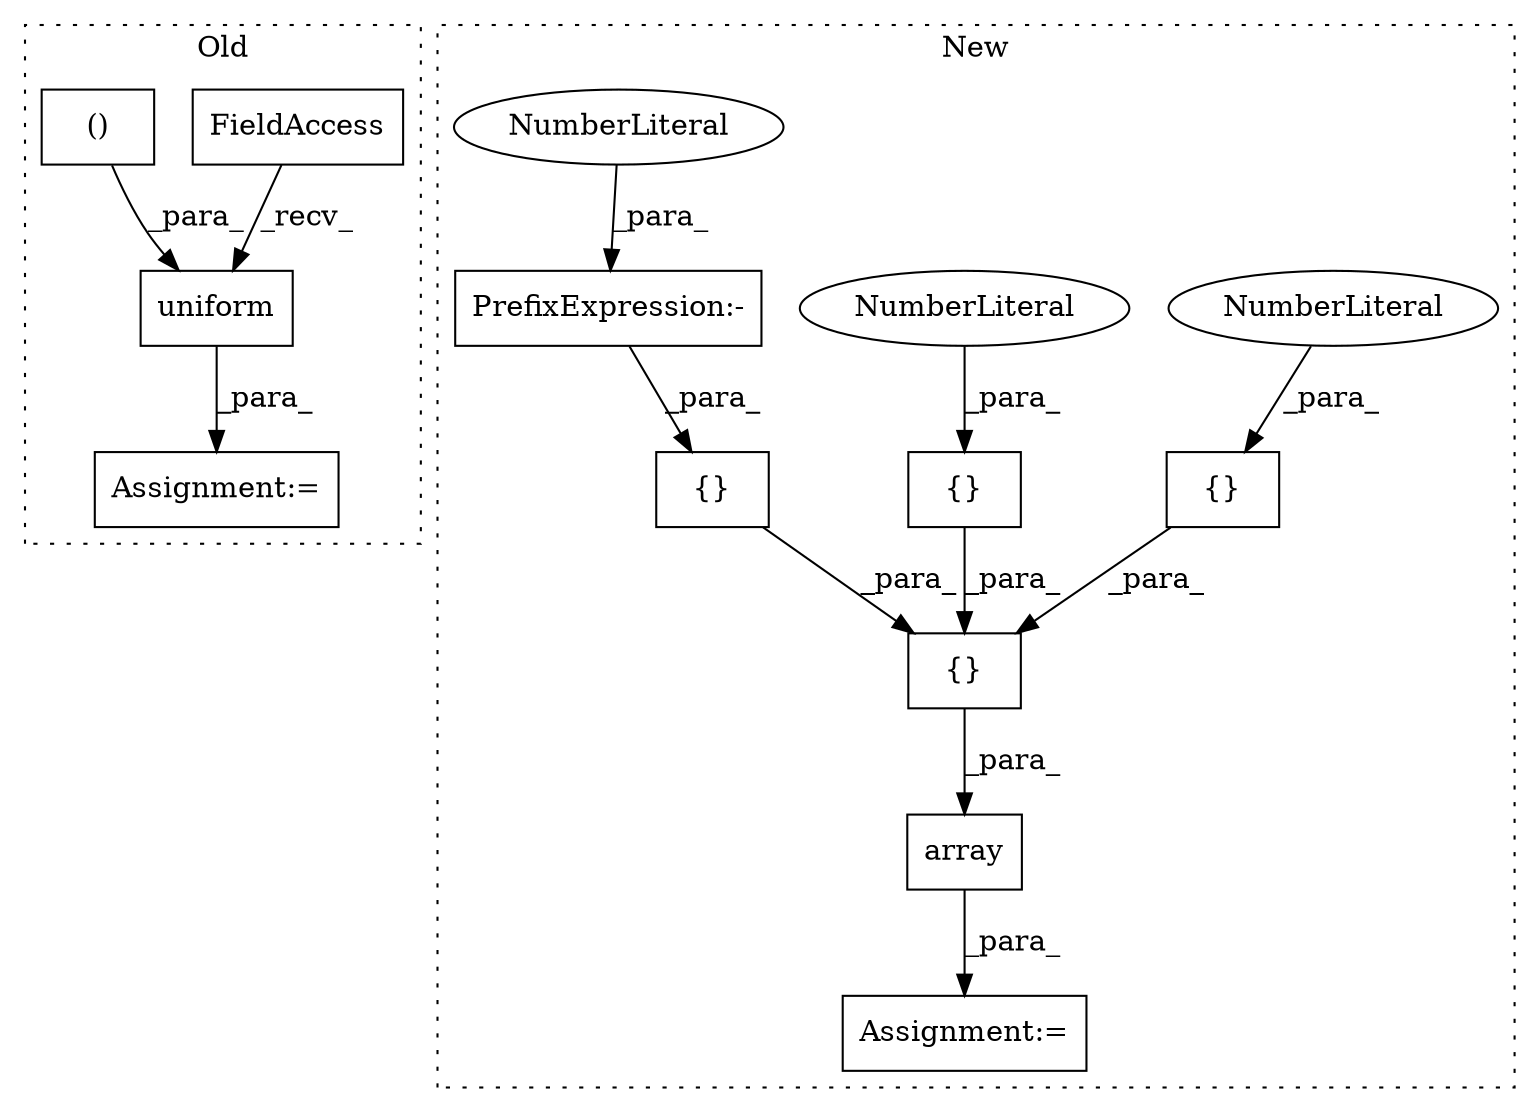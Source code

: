 digraph G {
subgraph cluster0 {
1 [label="uniform" a="32" s="4864,4899" l="8,2" shape="box"];
3 [label="Assignment:=" a="7" s="4850" l="1" shape="box"];
4 [label="FieldAccess" a="22" s="4851" l="12" shape="box"];
7 [label="()" a="106" s="4884" l="15" shape="box"];
label = "Old";
style="dotted";
}
subgraph cluster1 {
2 [label="{}" a="4" s="5249,5270" l="1,1" shape="box"];
5 [label="Assignment:=" a="7" s="5172" l="1" shape="box"];
6 [label="NumberLiteral" a="34" s="5250" l="4" shape="ellipse"];
8 [label="{}" a="4" s="5228,5289" l="1,1" shape="box"];
9 [label="array" a="32" s="5179,5290" l="6,1" shape="box"];
10 [label="{}" a="4" s="5272,5288" l="1,1" shape="box"];
11 [label="NumberLiteral" a="34" s="5281" l="3" shape="ellipse"];
12 [label="{}" a="4" s="5229,5247" l="1,1" shape="box"];
13 [label="PrefixExpression:-" a="38" s="5236" l="1" shape="box"];
14 [label="NumberLiteral" a="34" s="5237" l="4" shape="ellipse"];
label = "New";
style="dotted";
}
1 -> 3 [label="_para_"];
2 -> 8 [label="_para_"];
4 -> 1 [label="_recv_"];
6 -> 2 [label="_para_"];
7 -> 1 [label="_para_"];
8 -> 9 [label="_para_"];
9 -> 5 [label="_para_"];
10 -> 8 [label="_para_"];
11 -> 10 [label="_para_"];
12 -> 8 [label="_para_"];
13 -> 12 [label="_para_"];
14 -> 13 [label="_para_"];
}